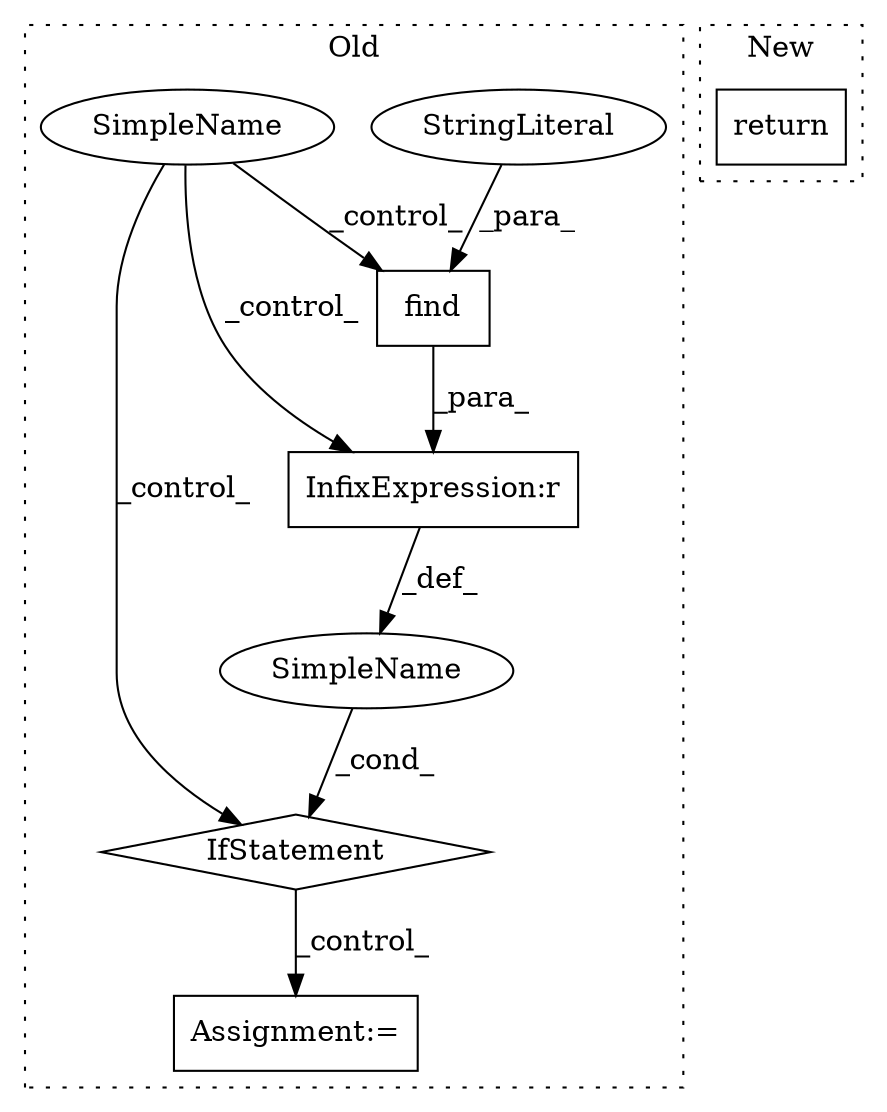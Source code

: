 digraph G {
subgraph cluster0 {
1 [label="find" a="32" s="5753,5761" l="5,1" shape="box"];
3 [label="StringLiteral" a="45" s="5758" l="3" shape="ellipse"];
4 [label="IfStatement" a="25" s="5772,5796" l="4,2" shape="diamond"];
5 [label="InfixExpression:r" a="27" s="5790" l="4" shape="box"];
6 [label="SimpleName" a="42" s="" l="" shape="ellipse"];
7 [label="SimpleName" a="42" s="" l="" shape="ellipse"];
8 [label="Assignment:=" a="7" s="5821" l="1" shape="box"];
label = "Old";
style="dotted";
}
subgraph cluster1 {
2 [label="return" a="41" s="5430" l="7" shape="box"];
label = "New";
style="dotted";
}
1 -> 5 [label="_para_"];
3 -> 1 [label="_para_"];
4 -> 8 [label="_control_"];
5 -> 7 [label="_def_"];
6 -> 5 [label="_control_"];
6 -> 4 [label="_control_"];
6 -> 1 [label="_control_"];
7 -> 4 [label="_cond_"];
}